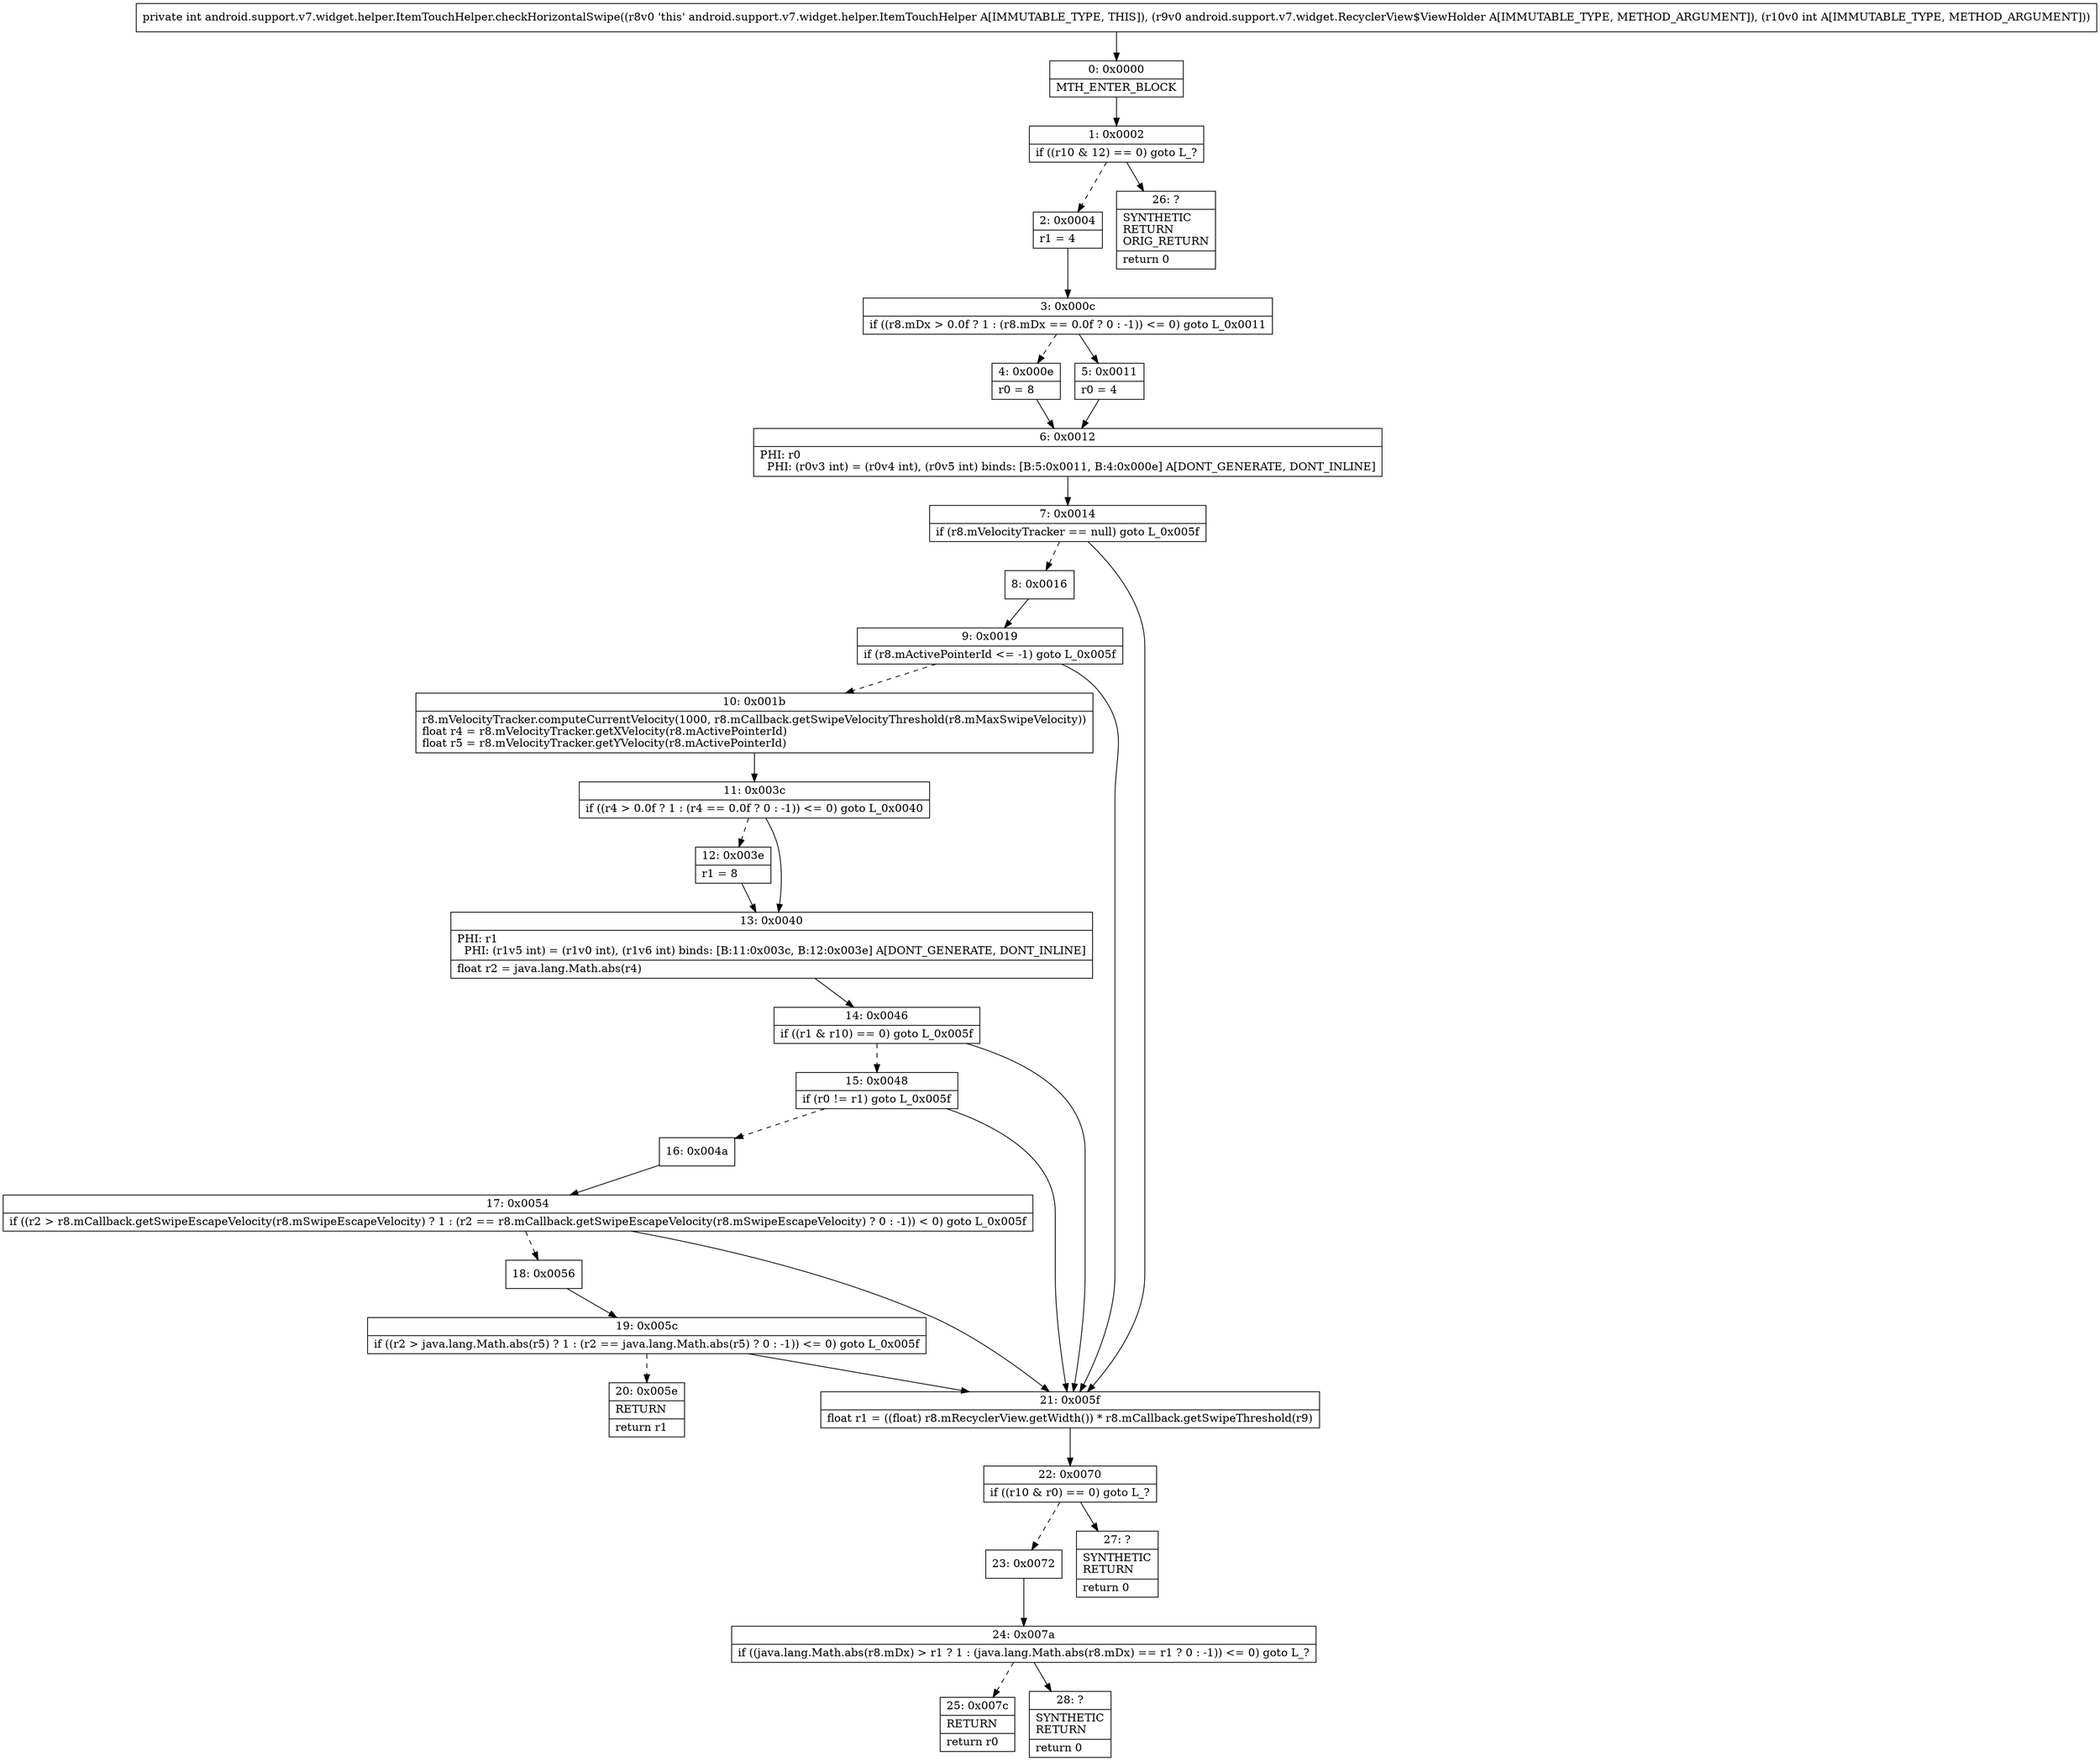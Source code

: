digraph "CFG forandroid.support.v7.widget.helper.ItemTouchHelper.checkHorizontalSwipe(Landroid\/support\/v7\/widget\/RecyclerView$ViewHolder;I)I" {
Node_0 [shape=record,label="{0\:\ 0x0000|MTH_ENTER_BLOCK\l}"];
Node_1 [shape=record,label="{1\:\ 0x0002|if ((r10 & 12) == 0) goto L_?\l}"];
Node_2 [shape=record,label="{2\:\ 0x0004|r1 = 4\l}"];
Node_3 [shape=record,label="{3\:\ 0x000c|if ((r8.mDx \> 0.0f ? 1 : (r8.mDx == 0.0f ? 0 : \-1)) \<= 0) goto L_0x0011\l}"];
Node_4 [shape=record,label="{4\:\ 0x000e|r0 = 8\l}"];
Node_5 [shape=record,label="{5\:\ 0x0011|r0 = 4\l}"];
Node_6 [shape=record,label="{6\:\ 0x0012|PHI: r0 \l  PHI: (r0v3 int) = (r0v4 int), (r0v5 int) binds: [B:5:0x0011, B:4:0x000e] A[DONT_GENERATE, DONT_INLINE]\l}"];
Node_7 [shape=record,label="{7\:\ 0x0014|if (r8.mVelocityTracker == null) goto L_0x005f\l}"];
Node_8 [shape=record,label="{8\:\ 0x0016}"];
Node_9 [shape=record,label="{9\:\ 0x0019|if (r8.mActivePointerId \<= \-1) goto L_0x005f\l}"];
Node_10 [shape=record,label="{10\:\ 0x001b|r8.mVelocityTracker.computeCurrentVelocity(1000, r8.mCallback.getSwipeVelocityThreshold(r8.mMaxSwipeVelocity))\lfloat r4 = r8.mVelocityTracker.getXVelocity(r8.mActivePointerId)\lfloat r5 = r8.mVelocityTracker.getYVelocity(r8.mActivePointerId)\l}"];
Node_11 [shape=record,label="{11\:\ 0x003c|if ((r4 \> 0.0f ? 1 : (r4 == 0.0f ? 0 : \-1)) \<= 0) goto L_0x0040\l}"];
Node_12 [shape=record,label="{12\:\ 0x003e|r1 = 8\l}"];
Node_13 [shape=record,label="{13\:\ 0x0040|PHI: r1 \l  PHI: (r1v5 int) = (r1v0 int), (r1v6 int) binds: [B:11:0x003c, B:12:0x003e] A[DONT_GENERATE, DONT_INLINE]\l|float r2 = java.lang.Math.abs(r4)\l}"];
Node_14 [shape=record,label="{14\:\ 0x0046|if ((r1 & r10) == 0) goto L_0x005f\l}"];
Node_15 [shape=record,label="{15\:\ 0x0048|if (r0 != r1) goto L_0x005f\l}"];
Node_16 [shape=record,label="{16\:\ 0x004a}"];
Node_17 [shape=record,label="{17\:\ 0x0054|if ((r2 \> r8.mCallback.getSwipeEscapeVelocity(r8.mSwipeEscapeVelocity) ? 1 : (r2 == r8.mCallback.getSwipeEscapeVelocity(r8.mSwipeEscapeVelocity) ? 0 : \-1)) \< 0) goto L_0x005f\l}"];
Node_18 [shape=record,label="{18\:\ 0x0056}"];
Node_19 [shape=record,label="{19\:\ 0x005c|if ((r2 \> java.lang.Math.abs(r5) ? 1 : (r2 == java.lang.Math.abs(r5) ? 0 : \-1)) \<= 0) goto L_0x005f\l}"];
Node_20 [shape=record,label="{20\:\ 0x005e|RETURN\l|return r1\l}"];
Node_21 [shape=record,label="{21\:\ 0x005f|float r1 = ((float) r8.mRecyclerView.getWidth()) * r8.mCallback.getSwipeThreshold(r9)\l}"];
Node_22 [shape=record,label="{22\:\ 0x0070|if ((r10 & r0) == 0) goto L_?\l}"];
Node_23 [shape=record,label="{23\:\ 0x0072}"];
Node_24 [shape=record,label="{24\:\ 0x007a|if ((java.lang.Math.abs(r8.mDx) \> r1 ? 1 : (java.lang.Math.abs(r8.mDx) == r1 ? 0 : \-1)) \<= 0) goto L_?\l}"];
Node_25 [shape=record,label="{25\:\ 0x007c|RETURN\l|return r0\l}"];
Node_26 [shape=record,label="{26\:\ ?|SYNTHETIC\lRETURN\lORIG_RETURN\l|return 0\l}"];
Node_27 [shape=record,label="{27\:\ ?|SYNTHETIC\lRETURN\l|return 0\l}"];
Node_28 [shape=record,label="{28\:\ ?|SYNTHETIC\lRETURN\l|return 0\l}"];
MethodNode[shape=record,label="{private int android.support.v7.widget.helper.ItemTouchHelper.checkHorizontalSwipe((r8v0 'this' android.support.v7.widget.helper.ItemTouchHelper A[IMMUTABLE_TYPE, THIS]), (r9v0 android.support.v7.widget.RecyclerView$ViewHolder A[IMMUTABLE_TYPE, METHOD_ARGUMENT]), (r10v0 int A[IMMUTABLE_TYPE, METHOD_ARGUMENT])) }"];
MethodNode -> Node_0;
Node_0 -> Node_1;
Node_1 -> Node_2[style=dashed];
Node_1 -> Node_26;
Node_2 -> Node_3;
Node_3 -> Node_4[style=dashed];
Node_3 -> Node_5;
Node_4 -> Node_6;
Node_5 -> Node_6;
Node_6 -> Node_7;
Node_7 -> Node_8[style=dashed];
Node_7 -> Node_21;
Node_8 -> Node_9;
Node_9 -> Node_10[style=dashed];
Node_9 -> Node_21;
Node_10 -> Node_11;
Node_11 -> Node_12[style=dashed];
Node_11 -> Node_13;
Node_12 -> Node_13;
Node_13 -> Node_14;
Node_14 -> Node_15[style=dashed];
Node_14 -> Node_21;
Node_15 -> Node_16[style=dashed];
Node_15 -> Node_21;
Node_16 -> Node_17;
Node_17 -> Node_18[style=dashed];
Node_17 -> Node_21;
Node_18 -> Node_19;
Node_19 -> Node_20[style=dashed];
Node_19 -> Node_21;
Node_21 -> Node_22;
Node_22 -> Node_23[style=dashed];
Node_22 -> Node_27;
Node_23 -> Node_24;
Node_24 -> Node_25[style=dashed];
Node_24 -> Node_28;
}

